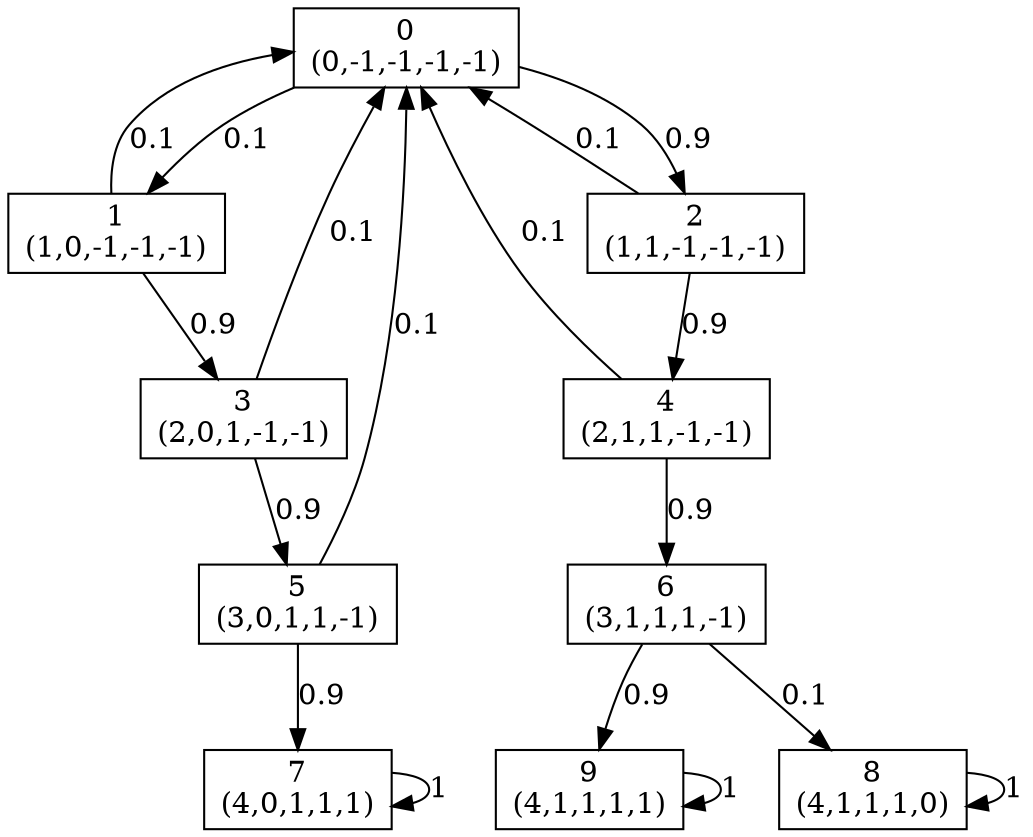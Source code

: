 digraph P {
node [shape=box];
0 -> 1 [ label="0.1" ];
0 -> 2 [ label="0.9" ];
1 -> 0 [ label="0.1" ];
1 -> 3 [ label="0.9" ];
2 -> 0 [ label="0.1" ];
2 -> 4 [ label="0.9" ];
3 -> 0 [ label="0.1" ];
3 -> 5 [ label="0.9" ];
4 -> 0 [ label="0.1" ];
4 -> 6 [ label="0.9" ];
5 -> 0 [ label="0.1" ];
5 -> 7 [ label="0.9" ];
6 -> 8 [ label="0.1" ];
6 -> 9 [ label="0.9" ];
7 -> 7 [ label="1" ];
8 -> 8 [ label="1" ];
9 -> 9 [ label="1" ];
0 [label="0\n(0,-1,-1,-1,-1)"];
1 [label="1\n(1,0,-1,-1,-1)"];
2 [label="2\n(1,1,-1,-1,-1)"];
3 [label="3\n(2,0,1,-1,-1)"];
4 [label="4\n(2,1,1,-1,-1)"];
5 [label="5\n(3,0,1,1,-1)"];
6 [label="6\n(3,1,1,1,-1)"];
7 [label="7\n(4,0,1,1,1)"];
8 [label="8\n(4,1,1,1,0)"];
9 [label="9\n(4,1,1,1,1)"];
}
